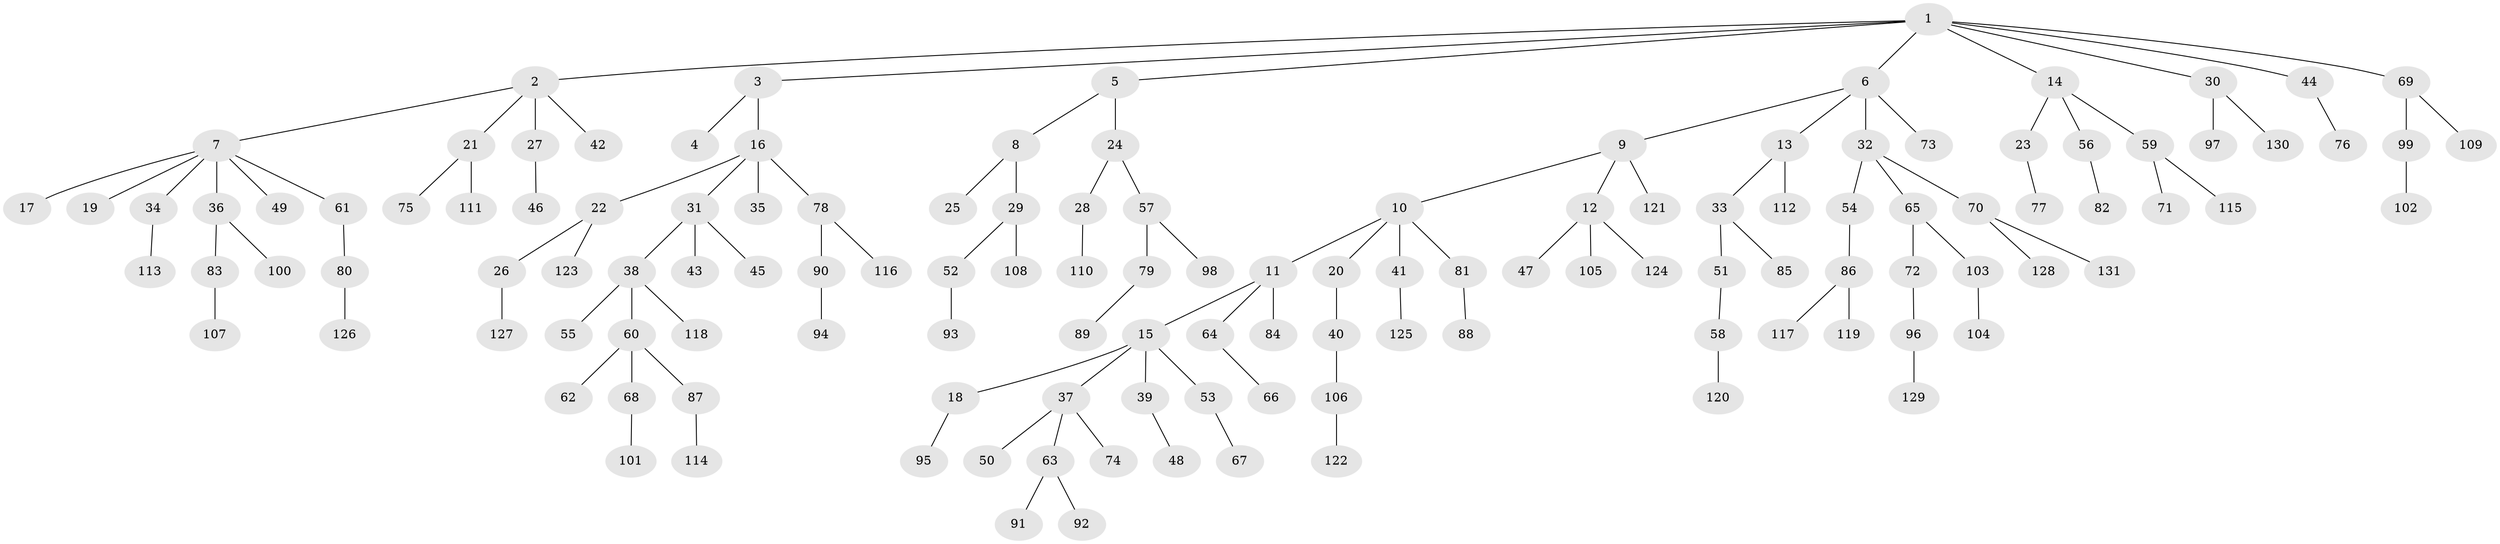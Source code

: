 // coarse degree distribution, {11: 0.015384615384615385, 2: 0.18461538461538463, 3: 0.1076923076923077, 5: 0.046153846153846156, 4: 0.046153846153846156, 1: 0.5846153846153846, 7: 0.015384615384615385}
// Generated by graph-tools (version 1.1) at 2025/19/03/04/25 18:19:14]
// undirected, 131 vertices, 130 edges
graph export_dot {
graph [start="1"]
  node [color=gray90,style=filled];
  1;
  2;
  3;
  4;
  5;
  6;
  7;
  8;
  9;
  10;
  11;
  12;
  13;
  14;
  15;
  16;
  17;
  18;
  19;
  20;
  21;
  22;
  23;
  24;
  25;
  26;
  27;
  28;
  29;
  30;
  31;
  32;
  33;
  34;
  35;
  36;
  37;
  38;
  39;
  40;
  41;
  42;
  43;
  44;
  45;
  46;
  47;
  48;
  49;
  50;
  51;
  52;
  53;
  54;
  55;
  56;
  57;
  58;
  59;
  60;
  61;
  62;
  63;
  64;
  65;
  66;
  67;
  68;
  69;
  70;
  71;
  72;
  73;
  74;
  75;
  76;
  77;
  78;
  79;
  80;
  81;
  82;
  83;
  84;
  85;
  86;
  87;
  88;
  89;
  90;
  91;
  92;
  93;
  94;
  95;
  96;
  97;
  98;
  99;
  100;
  101;
  102;
  103;
  104;
  105;
  106;
  107;
  108;
  109;
  110;
  111;
  112;
  113;
  114;
  115;
  116;
  117;
  118;
  119;
  120;
  121;
  122;
  123;
  124;
  125;
  126;
  127;
  128;
  129;
  130;
  131;
  1 -- 2;
  1 -- 3;
  1 -- 5;
  1 -- 6;
  1 -- 14;
  1 -- 30;
  1 -- 44;
  1 -- 69;
  2 -- 7;
  2 -- 21;
  2 -- 27;
  2 -- 42;
  3 -- 4;
  3 -- 16;
  5 -- 8;
  5 -- 24;
  6 -- 9;
  6 -- 13;
  6 -- 32;
  6 -- 73;
  7 -- 17;
  7 -- 19;
  7 -- 34;
  7 -- 36;
  7 -- 49;
  7 -- 61;
  8 -- 25;
  8 -- 29;
  9 -- 10;
  9 -- 12;
  9 -- 121;
  10 -- 11;
  10 -- 20;
  10 -- 41;
  10 -- 81;
  11 -- 15;
  11 -- 64;
  11 -- 84;
  12 -- 47;
  12 -- 105;
  12 -- 124;
  13 -- 33;
  13 -- 112;
  14 -- 23;
  14 -- 56;
  14 -- 59;
  15 -- 18;
  15 -- 37;
  15 -- 39;
  15 -- 53;
  16 -- 22;
  16 -- 31;
  16 -- 35;
  16 -- 78;
  18 -- 95;
  20 -- 40;
  21 -- 75;
  21 -- 111;
  22 -- 26;
  22 -- 123;
  23 -- 77;
  24 -- 28;
  24 -- 57;
  26 -- 127;
  27 -- 46;
  28 -- 110;
  29 -- 52;
  29 -- 108;
  30 -- 97;
  30 -- 130;
  31 -- 38;
  31 -- 43;
  31 -- 45;
  32 -- 54;
  32 -- 65;
  32 -- 70;
  33 -- 51;
  33 -- 85;
  34 -- 113;
  36 -- 83;
  36 -- 100;
  37 -- 50;
  37 -- 63;
  37 -- 74;
  38 -- 55;
  38 -- 60;
  38 -- 118;
  39 -- 48;
  40 -- 106;
  41 -- 125;
  44 -- 76;
  51 -- 58;
  52 -- 93;
  53 -- 67;
  54 -- 86;
  56 -- 82;
  57 -- 79;
  57 -- 98;
  58 -- 120;
  59 -- 71;
  59 -- 115;
  60 -- 62;
  60 -- 68;
  60 -- 87;
  61 -- 80;
  63 -- 91;
  63 -- 92;
  64 -- 66;
  65 -- 72;
  65 -- 103;
  68 -- 101;
  69 -- 99;
  69 -- 109;
  70 -- 128;
  70 -- 131;
  72 -- 96;
  78 -- 90;
  78 -- 116;
  79 -- 89;
  80 -- 126;
  81 -- 88;
  83 -- 107;
  86 -- 117;
  86 -- 119;
  87 -- 114;
  90 -- 94;
  96 -- 129;
  99 -- 102;
  103 -- 104;
  106 -- 122;
}
